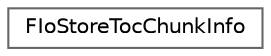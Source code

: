 digraph "Graphical Class Hierarchy"
{
 // INTERACTIVE_SVG=YES
 // LATEX_PDF_SIZE
  bgcolor="transparent";
  edge [fontname=Helvetica,fontsize=10,labelfontname=Helvetica,labelfontsize=10];
  node [fontname=Helvetica,fontsize=10,shape=box,height=0.2,width=0.4];
  rankdir="LR";
  Node0 [id="Node000000",label="FIoStoreTocChunkInfo",height=0.2,width=0.4,color="grey40", fillcolor="white", style="filled",URL="$d3/d30/structFIoStoreTocChunkInfo.html",tooltip=" "];
}
